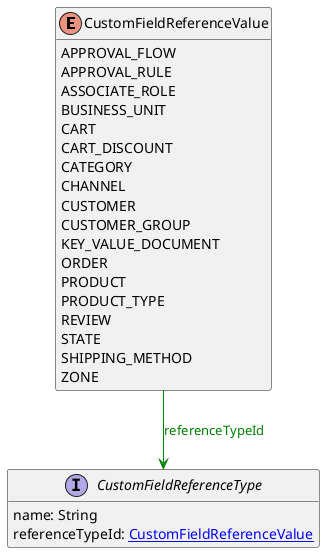 @startuml

hide methods
enum CustomFieldReferenceValue {
    APPROVAL_FLOW
    APPROVAL_RULE
    ASSOCIATE_ROLE
    BUSINESS_UNIT
    CART
    CART_DISCOUNT
    CATEGORY
    CHANNEL
    CUSTOMER
    CUSTOMER_GROUP
    KEY_VALUE_DOCUMENT
    ORDER
    PRODUCT
    PRODUCT_TYPE
    REVIEW
    STATE
    SHIPPING_METHOD
    ZONE
}
interface CustomFieldReferenceType [[CustomFieldReferenceType.svg]]  {
    name: String
    referenceTypeId: [[CustomFieldReferenceValue.svg CustomFieldReferenceValue]]
}
CustomFieldReferenceValue --> CustomFieldReferenceType #green;text:green : "referenceTypeId"
@enduml
